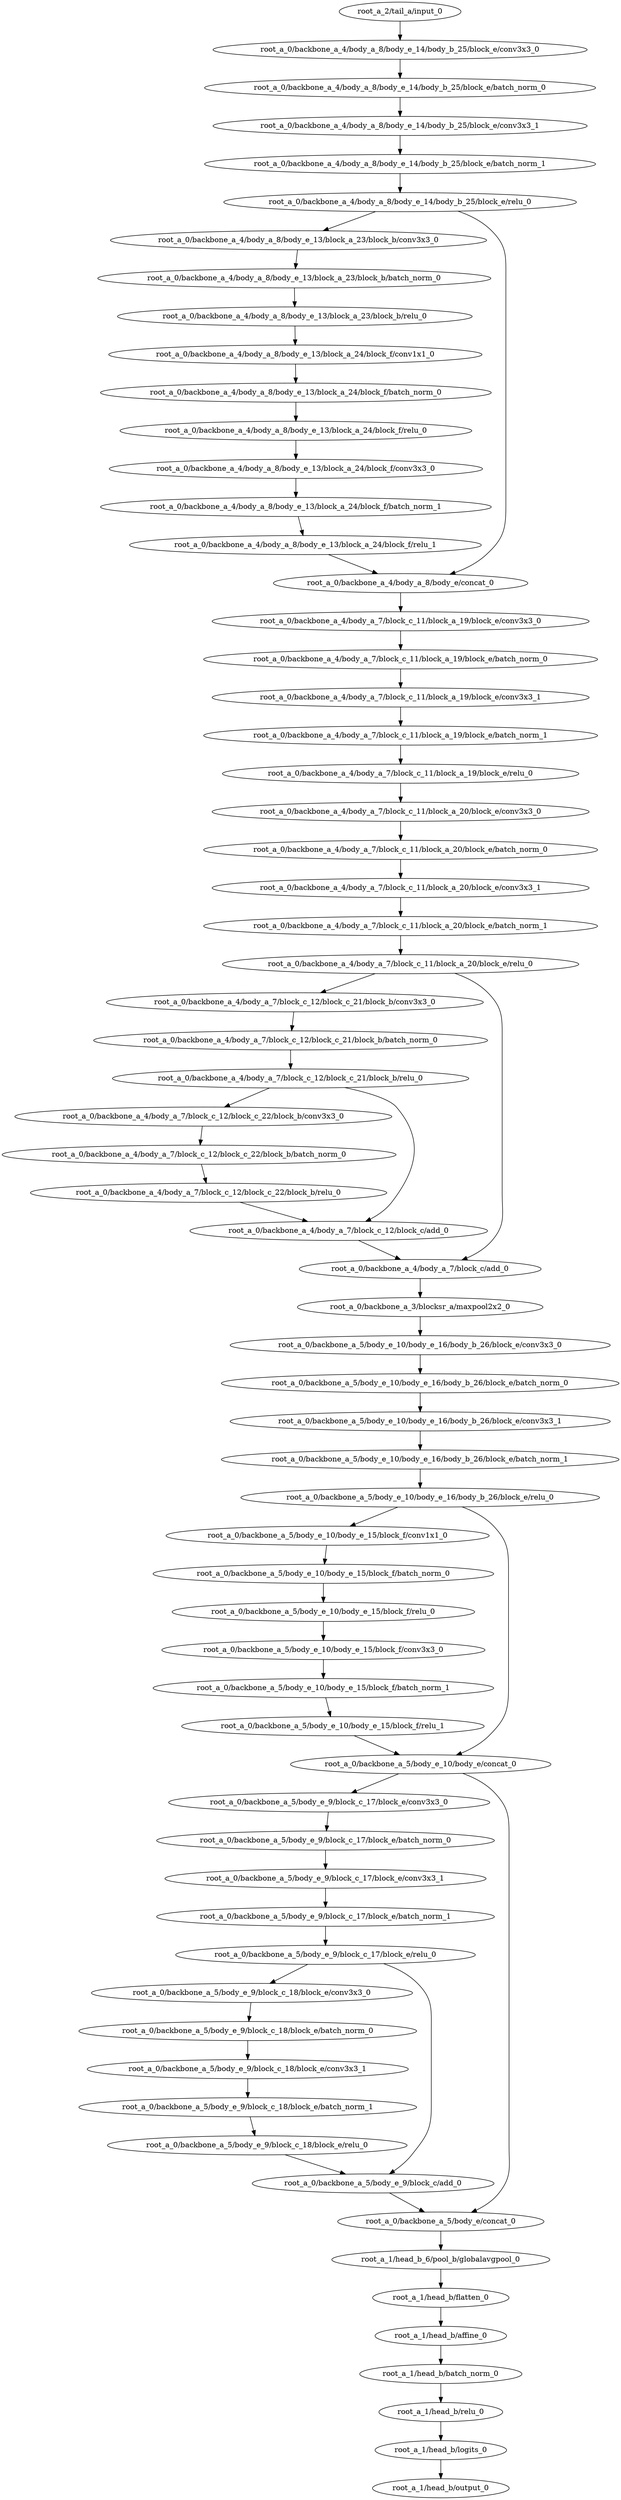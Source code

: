 digraph root_a {
	"root_a_2/tail_a/input_0"
	"root_a_0/backbone_a_4/body_a_8/body_e_14/body_b_25/block_e/conv3x3_0"
	"root_a_0/backbone_a_4/body_a_8/body_e_14/body_b_25/block_e/batch_norm_0"
	"root_a_0/backbone_a_4/body_a_8/body_e_14/body_b_25/block_e/conv3x3_1"
	"root_a_0/backbone_a_4/body_a_8/body_e_14/body_b_25/block_e/batch_norm_1"
	"root_a_0/backbone_a_4/body_a_8/body_e_14/body_b_25/block_e/relu_0"
	"root_a_0/backbone_a_4/body_a_8/body_e_13/block_a_23/block_b/conv3x3_0"
	"root_a_0/backbone_a_4/body_a_8/body_e_13/block_a_23/block_b/batch_norm_0"
	"root_a_0/backbone_a_4/body_a_8/body_e_13/block_a_23/block_b/relu_0"
	"root_a_0/backbone_a_4/body_a_8/body_e_13/block_a_24/block_f/conv1x1_0"
	"root_a_0/backbone_a_4/body_a_8/body_e_13/block_a_24/block_f/batch_norm_0"
	"root_a_0/backbone_a_4/body_a_8/body_e_13/block_a_24/block_f/relu_0"
	"root_a_0/backbone_a_4/body_a_8/body_e_13/block_a_24/block_f/conv3x3_0"
	"root_a_0/backbone_a_4/body_a_8/body_e_13/block_a_24/block_f/batch_norm_1"
	"root_a_0/backbone_a_4/body_a_8/body_e_13/block_a_24/block_f/relu_1"
	"root_a_0/backbone_a_4/body_a_8/body_e/concat_0"
	"root_a_0/backbone_a_4/body_a_7/block_c_11/block_a_19/block_e/conv3x3_0"
	"root_a_0/backbone_a_4/body_a_7/block_c_11/block_a_19/block_e/batch_norm_0"
	"root_a_0/backbone_a_4/body_a_7/block_c_11/block_a_19/block_e/conv3x3_1"
	"root_a_0/backbone_a_4/body_a_7/block_c_11/block_a_19/block_e/batch_norm_1"
	"root_a_0/backbone_a_4/body_a_7/block_c_11/block_a_19/block_e/relu_0"
	"root_a_0/backbone_a_4/body_a_7/block_c_11/block_a_20/block_e/conv3x3_0"
	"root_a_0/backbone_a_4/body_a_7/block_c_11/block_a_20/block_e/batch_norm_0"
	"root_a_0/backbone_a_4/body_a_7/block_c_11/block_a_20/block_e/conv3x3_1"
	"root_a_0/backbone_a_4/body_a_7/block_c_11/block_a_20/block_e/batch_norm_1"
	"root_a_0/backbone_a_4/body_a_7/block_c_11/block_a_20/block_e/relu_0"
	"root_a_0/backbone_a_4/body_a_7/block_c_12/block_c_21/block_b/conv3x3_0"
	"root_a_0/backbone_a_4/body_a_7/block_c_12/block_c_21/block_b/batch_norm_0"
	"root_a_0/backbone_a_4/body_a_7/block_c_12/block_c_21/block_b/relu_0"
	"root_a_0/backbone_a_4/body_a_7/block_c_12/block_c_22/block_b/conv3x3_0"
	"root_a_0/backbone_a_4/body_a_7/block_c_12/block_c_22/block_b/batch_norm_0"
	"root_a_0/backbone_a_4/body_a_7/block_c_12/block_c_22/block_b/relu_0"
	"root_a_0/backbone_a_4/body_a_7/block_c_12/block_c/add_0"
	"root_a_0/backbone_a_4/body_a_7/block_c/add_0"
	"root_a_0/backbone_a_3/blocksr_a/maxpool2x2_0"
	"root_a_0/backbone_a_5/body_e_10/body_e_16/body_b_26/block_e/conv3x3_0"
	"root_a_0/backbone_a_5/body_e_10/body_e_16/body_b_26/block_e/batch_norm_0"
	"root_a_0/backbone_a_5/body_e_10/body_e_16/body_b_26/block_e/conv3x3_1"
	"root_a_0/backbone_a_5/body_e_10/body_e_16/body_b_26/block_e/batch_norm_1"
	"root_a_0/backbone_a_5/body_e_10/body_e_16/body_b_26/block_e/relu_0"
	"root_a_0/backbone_a_5/body_e_10/body_e_15/block_f/conv1x1_0"
	"root_a_0/backbone_a_5/body_e_10/body_e_15/block_f/batch_norm_0"
	"root_a_0/backbone_a_5/body_e_10/body_e_15/block_f/relu_0"
	"root_a_0/backbone_a_5/body_e_10/body_e_15/block_f/conv3x3_0"
	"root_a_0/backbone_a_5/body_e_10/body_e_15/block_f/batch_norm_1"
	"root_a_0/backbone_a_5/body_e_10/body_e_15/block_f/relu_1"
	"root_a_0/backbone_a_5/body_e_10/body_e/concat_0"
	"root_a_0/backbone_a_5/body_e_9/block_c_17/block_e/conv3x3_0"
	"root_a_0/backbone_a_5/body_e_9/block_c_17/block_e/batch_norm_0"
	"root_a_0/backbone_a_5/body_e_9/block_c_17/block_e/conv3x3_1"
	"root_a_0/backbone_a_5/body_e_9/block_c_17/block_e/batch_norm_1"
	"root_a_0/backbone_a_5/body_e_9/block_c_17/block_e/relu_0"
	"root_a_0/backbone_a_5/body_e_9/block_c_18/block_e/conv3x3_0"
	"root_a_0/backbone_a_5/body_e_9/block_c_18/block_e/batch_norm_0"
	"root_a_0/backbone_a_5/body_e_9/block_c_18/block_e/conv3x3_1"
	"root_a_0/backbone_a_5/body_e_9/block_c_18/block_e/batch_norm_1"
	"root_a_0/backbone_a_5/body_e_9/block_c_18/block_e/relu_0"
	"root_a_0/backbone_a_5/body_e_9/block_c/add_0"
	"root_a_0/backbone_a_5/body_e/concat_0"
	"root_a_1/head_b_6/pool_b/globalavgpool_0"
	"root_a_1/head_b/flatten_0"
	"root_a_1/head_b/affine_0"
	"root_a_1/head_b/batch_norm_0"
	"root_a_1/head_b/relu_0"
	"root_a_1/head_b/logits_0"
	"root_a_1/head_b/output_0"

	"root_a_2/tail_a/input_0" -> "root_a_0/backbone_a_4/body_a_8/body_e_14/body_b_25/block_e/conv3x3_0"
	"root_a_0/backbone_a_4/body_a_8/body_e_14/body_b_25/block_e/conv3x3_0" -> "root_a_0/backbone_a_4/body_a_8/body_e_14/body_b_25/block_e/batch_norm_0"
	"root_a_0/backbone_a_4/body_a_8/body_e_14/body_b_25/block_e/batch_norm_0" -> "root_a_0/backbone_a_4/body_a_8/body_e_14/body_b_25/block_e/conv3x3_1"
	"root_a_0/backbone_a_4/body_a_8/body_e_14/body_b_25/block_e/conv3x3_1" -> "root_a_0/backbone_a_4/body_a_8/body_e_14/body_b_25/block_e/batch_norm_1"
	"root_a_0/backbone_a_4/body_a_8/body_e_14/body_b_25/block_e/batch_norm_1" -> "root_a_0/backbone_a_4/body_a_8/body_e_14/body_b_25/block_e/relu_0"
	"root_a_0/backbone_a_4/body_a_8/body_e_14/body_b_25/block_e/relu_0" -> "root_a_0/backbone_a_4/body_a_8/body_e_13/block_a_23/block_b/conv3x3_0"
	"root_a_0/backbone_a_4/body_a_8/body_e_13/block_a_23/block_b/conv3x3_0" -> "root_a_0/backbone_a_4/body_a_8/body_e_13/block_a_23/block_b/batch_norm_0"
	"root_a_0/backbone_a_4/body_a_8/body_e_13/block_a_23/block_b/batch_norm_0" -> "root_a_0/backbone_a_4/body_a_8/body_e_13/block_a_23/block_b/relu_0"
	"root_a_0/backbone_a_4/body_a_8/body_e_13/block_a_23/block_b/relu_0" -> "root_a_0/backbone_a_4/body_a_8/body_e_13/block_a_24/block_f/conv1x1_0"
	"root_a_0/backbone_a_4/body_a_8/body_e_13/block_a_24/block_f/conv1x1_0" -> "root_a_0/backbone_a_4/body_a_8/body_e_13/block_a_24/block_f/batch_norm_0"
	"root_a_0/backbone_a_4/body_a_8/body_e_13/block_a_24/block_f/batch_norm_0" -> "root_a_0/backbone_a_4/body_a_8/body_e_13/block_a_24/block_f/relu_0"
	"root_a_0/backbone_a_4/body_a_8/body_e_13/block_a_24/block_f/relu_0" -> "root_a_0/backbone_a_4/body_a_8/body_e_13/block_a_24/block_f/conv3x3_0"
	"root_a_0/backbone_a_4/body_a_8/body_e_13/block_a_24/block_f/conv3x3_0" -> "root_a_0/backbone_a_4/body_a_8/body_e_13/block_a_24/block_f/batch_norm_1"
	"root_a_0/backbone_a_4/body_a_8/body_e_13/block_a_24/block_f/batch_norm_1" -> "root_a_0/backbone_a_4/body_a_8/body_e_13/block_a_24/block_f/relu_1"
	"root_a_0/backbone_a_4/body_a_8/body_e_14/body_b_25/block_e/relu_0" -> "root_a_0/backbone_a_4/body_a_8/body_e/concat_0"
	"root_a_0/backbone_a_4/body_a_8/body_e_13/block_a_24/block_f/relu_1" -> "root_a_0/backbone_a_4/body_a_8/body_e/concat_0"
	"root_a_0/backbone_a_4/body_a_8/body_e/concat_0" -> "root_a_0/backbone_a_4/body_a_7/block_c_11/block_a_19/block_e/conv3x3_0"
	"root_a_0/backbone_a_4/body_a_7/block_c_11/block_a_19/block_e/conv3x3_0" -> "root_a_0/backbone_a_4/body_a_7/block_c_11/block_a_19/block_e/batch_norm_0"
	"root_a_0/backbone_a_4/body_a_7/block_c_11/block_a_19/block_e/batch_norm_0" -> "root_a_0/backbone_a_4/body_a_7/block_c_11/block_a_19/block_e/conv3x3_1"
	"root_a_0/backbone_a_4/body_a_7/block_c_11/block_a_19/block_e/conv3x3_1" -> "root_a_0/backbone_a_4/body_a_7/block_c_11/block_a_19/block_e/batch_norm_1"
	"root_a_0/backbone_a_4/body_a_7/block_c_11/block_a_19/block_e/batch_norm_1" -> "root_a_0/backbone_a_4/body_a_7/block_c_11/block_a_19/block_e/relu_0"
	"root_a_0/backbone_a_4/body_a_7/block_c_11/block_a_19/block_e/relu_0" -> "root_a_0/backbone_a_4/body_a_7/block_c_11/block_a_20/block_e/conv3x3_0"
	"root_a_0/backbone_a_4/body_a_7/block_c_11/block_a_20/block_e/conv3x3_0" -> "root_a_0/backbone_a_4/body_a_7/block_c_11/block_a_20/block_e/batch_norm_0"
	"root_a_0/backbone_a_4/body_a_7/block_c_11/block_a_20/block_e/batch_norm_0" -> "root_a_0/backbone_a_4/body_a_7/block_c_11/block_a_20/block_e/conv3x3_1"
	"root_a_0/backbone_a_4/body_a_7/block_c_11/block_a_20/block_e/conv3x3_1" -> "root_a_0/backbone_a_4/body_a_7/block_c_11/block_a_20/block_e/batch_norm_1"
	"root_a_0/backbone_a_4/body_a_7/block_c_11/block_a_20/block_e/batch_norm_1" -> "root_a_0/backbone_a_4/body_a_7/block_c_11/block_a_20/block_e/relu_0"
	"root_a_0/backbone_a_4/body_a_7/block_c_11/block_a_20/block_e/relu_0" -> "root_a_0/backbone_a_4/body_a_7/block_c_12/block_c_21/block_b/conv3x3_0"
	"root_a_0/backbone_a_4/body_a_7/block_c_12/block_c_21/block_b/conv3x3_0" -> "root_a_0/backbone_a_4/body_a_7/block_c_12/block_c_21/block_b/batch_norm_0"
	"root_a_0/backbone_a_4/body_a_7/block_c_12/block_c_21/block_b/batch_norm_0" -> "root_a_0/backbone_a_4/body_a_7/block_c_12/block_c_21/block_b/relu_0"
	"root_a_0/backbone_a_4/body_a_7/block_c_12/block_c_21/block_b/relu_0" -> "root_a_0/backbone_a_4/body_a_7/block_c_12/block_c_22/block_b/conv3x3_0"
	"root_a_0/backbone_a_4/body_a_7/block_c_12/block_c_22/block_b/conv3x3_0" -> "root_a_0/backbone_a_4/body_a_7/block_c_12/block_c_22/block_b/batch_norm_0"
	"root_a_0/backbone_a_4/body_a_7/block_c_12/block_c_22/block_b/batch_norm_0" -> "root_a_0/backbone_a_4/body_a_7/block_c_12/block_c_22/block_b/relu_0"
	"root_a_0/backbone_a_4/body_a_7/block_c_12/block_c_21/block_b/relu_0" -> "root_a_0/backbone_a_4/body_a_7/block_c_12/block_c/add_0"
	"root_a_0/backbone_a_4/body_a_7/block_c_12/block_c_22/block_b/relu_0" -> "root_a_0/backbone_a_4/body_a_7/block_c_12/block_c/add_0"
	"root_a_0/backbone_a_4/body_a_7/block_c_11/block_a_20/block_e/relu_0" -> "root_a_0/backbone_a_4/body_a_7/block_c/add_0"
	"root_a_0/backbone_a_4/body_a_7/block_c_12/block_c/add_0" -> "root_a_0/backbone_a_4/body_a_7/block_c/add_0"
	"root_a_0/backbone_a_4/body_a_7/block_c/add_0" -> "root_a_0/backbone_a_3/blocksr_a/maxpool2x2_0"
	"root_a_0/backbone_a_3/blocksr_a/maxpool2x2_0" -> "root_a_0/backbone_a_5/body_e_10/body_e_16/body_b_26/block_e/conv3x3_0"
	"root_a_0/backbone_a_5/body_e_10/body_e_16/body_b_26/block_e/conv3x3_0" -> "root_a_0/backbone_a_5/body_e_10/body_e_16/body_b_26/block_e/batch_norm_0"
	"root_a_0/backbone_a_5/body_e_10/body_e_16/body_b_26/block_e/batch_norm_0" -> "root_a_0/backbone_a_5/body_e_10/body_e_16/body_b_26/block_e/conv3x3_1"
	"root_a_0/backbone_a_5/body_e_10/body_e_16/body_b_26/block_e/conv3x3_1" -> "root_a_0/backbone_a_5/body_e_10/body_e_16/body_b_26/block_e/batch_norm_1"
	"root_a_0/backbone_a_5/body_e_10/body_e_16/body_b_26/block_e/batch_norm_1" -> "root_a_0/backbone_a_5/body_e_10/body_e_16/body_b_26/block_e/relu_0"
	"root_a_0/backbone_a_5/body_e_10/body_e_16/body_b_26/block_e/relu_0" -> "root_a_0/backbone_a_5/body_e_10/body_e_15/block_f/conv1x1_0"
	"root_a_0/backbone_a_5/body_e_10/body_e_15/block_f/conv1x1_0" -> "root_a_0/backbone_a_5/body_e_10/body_e_15/block_f/batch_norm_0"
	"root_a_0/backbone_a_5/body_e_10/body_e_15/block_f/batch_norm_0" -> "root_a_0/backbone_a_5/body_e_10/body_e_15/block_f/relu_0"
	"root_a_0/backbone_a_5/body_e_10/body_e_15/block_f/relu_0" -> "root_a_0/backbone_a_5/body_e_10/body_e_15/block_f/conv3x3_0"
	"root_a_0/backbone_a_5/body_e_10/body_e_15/block_f/conv3x3_0" -> "root_a_0/backbone_a_5/body_e_10/body_e_15/block_f/batch_norm_1"
	"root_a_0/backbone_a_5/body_e_10/body_e_15/block_f/batch_norm_1" -> "root_a_0/backbone_a_5/body_e_10/body_e_15/block_f/relu_1"
	"root_a_0/backbone_a_5/body_e_10/body_e_15/block_f/relu_1" -> "root_a_0/backbone_a_5/body_e_10/body_e/concat_0"
	"root_a_0/backbone_a_5/body_e_10/body_e_16/body_b_26/block_e/relu_0" -> "root_a_0/backbone_a_5/body_e_10/body_e/concat_0"
	"root_a_0/backbone_a_5/body_e_10/body_e/concat_0" -> "root_a_0/backbone_a_5/body_e_9/block_c_17/block_e/conv3x3_0"
	"root_a_0/backbone_a_5/body_e_9/block_c_17/block_e/conv3x3_0" -> "root_a_0/backbone_a_5/body_e_9/block_c_17/block_e/batch_norm_0"
	"root_a_0/backbone_a_5/body_e_9/block_c_17/block_e/batch_norm_0" -> "root_a_0/backbone_a_5/body_e_9/block_c_17/block_e/conv3x3_1"
	"root_a_0/backbone_a_5/body_e_9/block_c_17/block_e/conv3x3_1" -> "root_a_0/backbone_a_5/body_e_9/block_c_17/block_e/batch_norm_1"
	"root_a_0/backbone_a_5/body_e_9/block_c_17/block_e/batch_norm_1" -> "root_a_0/backbone_a_5/body_e_9/block_c_17/block_e/relu_0"
	"root_a_0/backbone_a_5/body_e_9/block_c_17/block_e/relu_0" -> "root_a_0/backbone_a_5/body_e_9/block_c_18/block_e/conv3x3_0"
	"root_a_0/backbone_a_5/body_e_9/block_c_18/block_e/conv3x3_0" -> "root_a_0/backbone_a_5/body_e_9/block_c_18/block_e/batch_norm_0"
	"root_a_0/backbone_a_5/body_e_9/block_c_18/block_e/batch_norm_0" -> "root_a_0/backbone_a_5/body_e_9/block_c_18/block_e/conv3x3_1"
	"root_a_0/backbone_a_5/body_e_9/block_c_18/block_e/conv3x3_1" -> "root_a_0/backbone_a_5/body_e_9/block_c_18/block_e/batch_norm_1"
	"root_a_0/backbone_a_5/body_e_9/block_c_18/block_e/batch_norm_1" -> "root_a_0/backbone_a_5/body_e_9/block_c_18/block_e/relu_0"
	"root_a_0/backbone_a_5/body_e_9/block_c_17/block_e/relu_0" -> "root_a_0/backbone_a_5/body_e_9/block_c/add_0"
	"root_a_0/backbone_a_5/body_e_9/block_c_18/block_e/relu_0" -> "root_a_0/backbone_a_5/body_e_9/block_c/add_0"
	"root_a_0/backbone_a_5/body_e_10/body_e/concat_0" -> "root_a_0/backbone_a_5/body_e/concat_0"
	"root_a_0/backbone_a_5/body_e_9/block_c/add_0" -> "root_a_0/backbone_a_5/body_e/concat_0"
	"root_a_0/backbone_a_5/body_e/concat_0" -> "root_a_1/head_b_6/pool_b/globalavgpool_0"
	"root_a_1/head_b_6/pool_b/globalavgpool_0" -> "root_a_1/head_b/flatten_0"
	"root_a_1/head_b/flatten_0" -> "root_a_1/head_b/affine_0"
	"root_a_1/head_b/affine_0" -> "root_a_1/head_b/batch_norm_0"
	"root_a_1/head_b/batch_norm_0" -> "root_a_1/head_b/relu_0"
	"root_a_1/head_b/relu_0" -> "root_a_1/head_b/logits_0"
	"root_a_1/head_b/logits_0" -> "root_a_1/head_b/output_0"

}